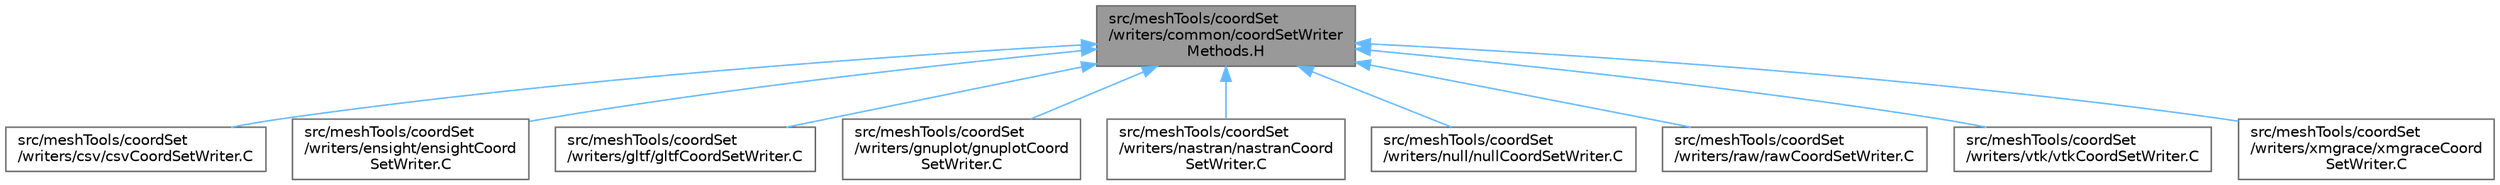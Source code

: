digraph "src/meshTools/coordSet/writers/common/coordSetWriterMethods.H"
{
 // LATEX_PDF_SIZE
  bgcolor="transparent";
  edge [fontname=Helvetica,fontsize=10,labelfontname=Helvetica,labelfontsize=10];
  node [fontname=Helvetica,fontsize=10,shape=box,height=0.2,width=0.4];
  Node1 [id="Node000001",label="src/meshTools/coordSet\l/writers/common/coordSetWriter\lMethods.H",height=0.2,width=0.4,color="gray40", fillcolor="grey60", style="filled", fontcolor="black",tooltip="Convenience macros for instantiating coordSetWriter methods."];
  Node1 -> Node2 [id="edge1_Node000001_Node000002",dir="back",color="steelblue1",style="solid",tooltip=" "];
  Node2 [id="Node000002",label="src/meshTools/coordSet\l/writers/csv/csvCoordSetWriter.C",height=0.2,width=0.4,color="grey40", fillcolor="white", style="filled",URL="$csvCoordSetWriter_8C.html",tooltip=" "];
  Node1 -> Node3 [id="edge2_Node000001_Node000003",dir="back",color="steelblue1",style="solid",tooltip=" "];
  Node3 [id="Node000003",label="src/meshTools/coordSet\l/writers/ensight/ensightCoord\lSetWriter.C",height=0.2,width=0.4,color="grey40", fillcolor="white", style="filled",URL="$ensightCoordSetWriter_8C.html",tooltip=" "];
  Node1 -> Node4 [id="edge3_Node000001_Node000004",dir="back",color="steelblue1",style="solid",tooltip=" "];
  Node4 [id="Node000004",label="src/meshTools/coordSet\l/writers/gltf/gltfCoordSetWriter.C",height=0.2,width=0.4,color="grey40", fillcolor="white", style="filled",URL="$gltfCoordSetWriter_8C.html",tooltip=" "];
  Node1 -> Node5 [id="edge4_Node000001_Node000005",dir="back",color="steelblue1",style="solid",tooltip=" "];
  Node5 [id="Node000005",label="src/meshTools/coordSet\l/writers/gnuplot/gnuplotCoord\lSetWriter.C",height=0.2,width=0.4,color="grey40", fillcolor="white", style="filled",URL="$gnuplotCoordSetWriter_8C.html",tooltip=" "];
  Node1 -> Node6 [id="edge5_Node000001_Node000006",dir="back",color="steelblue1",style="solid",tooltip=" "];
  Node6 [id="Node000006",label="src/meshTools/coordSet\l/writers/nastran/nastranCoord\lSetWriter.C",height=0.2,width=0.4,color="grey40", fillcolor="white", style="filled",URL="$nastranCoordSetWriter_8C.html",tooltip=" "];
  Node1 -> Node7 [id="edge6_Node000001_Node000007",dir="back",color="steelblue1",style="solid",tooltip=" "];
  Node7 [id="Node000007",label="src/meshTools/coordSet\l/writers/null/nullCoordSetWriter.C",height=0.2,width=0.4,color="grey40", fillcolor="white", style="filled",URL="$nullCoordSetWriter_8C.html",tooltip=" "];
  Node1 -> Node8 [id="edge7_Node000001_Node000008",dir="back",color="steelblue1",style="solid",tooltip=" "];
  Node8 [id="Node000008",label="src/meshTools/coordSet\l/writers/raw/rawCoordSetWriter.C",height=0.2,width=0.4,color="grey40", fillcolor="white", style="filled",URL="$rawCoordSetWriter_8C.html",tooltip=" "];
  Node1 -> Node9 [id="edge8_Node000001_Node000009",dir="back",color="steelblue1",style="solid",tooltip=" "];
  Node9 [id="Node000009",label="src/meshTools/coordSet\l/writers/vtk/vtkCoordSetWriter.C",height=0.2,width=0.4,color="grey40", fillcolor="white", style="filled",URL="$vtkCoordSetWriter_8C.html",tooltip=" "];
  Node1 -> Node10 [id="edge9_Node000001_Node000010",dir="back",color="steelblue1",style="solid",tooltip=" "];
  Node10 [id="Node000010",label="src/meshTools/coordSet\l/writers/xmgrace/xmgraceCoord\lSetWriter.C",height=0.2,width=0.4,color="grey40", fillcolor="white", style="filled",URL="$xmgraceCoordSetWriter_8C.html",tooltip=" "];
}
